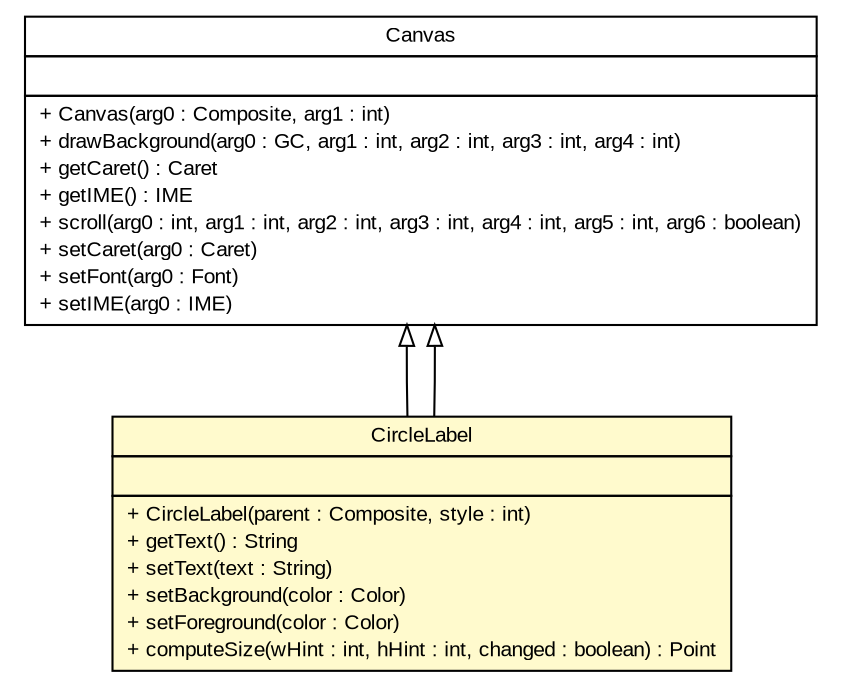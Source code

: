 #!/usr/local/bin/dot
#
# Class diagram 
# Generated by UMLGraph version R5_6-24-gf6e263 (http://www.umlgraph.org/)
#

digraph G {
	edge [fontname="arial",fontsize=10,labelfontname="arial",labelfontsize=10];
	node [fontname="arial",fontsize=10,shape=plaintext];
	nodesep=0.25;
	ranksep=0.5;
	// gov.sandia.cf.parts.widgets.CircleLabel
	c59716 [label=<<table title="gov.sandia.cf.parts.widgets.CircleLabel" border="0" cellborder="1" cellspacing="0" cellpadding="2" port="p" bgcolor="lemonChiffon" href="./CircleLabel.html">
		<tr><td><table border="0" cellspacing="0" cellpadding="1">
<tr><td align="center" balign="center"> CircleLabel </td></tr>
		</table></td></tr>
		<tr><td><table border="0" cellspacing="0" cellpadding="1">
<tr><td align="left" balign="left">  </td></tr>
		</table></td></tr>
		<tr><td><table border="0" cellspacing="0" cellpadding="1">
<tr><td align="left" balign="left"> + CircleLabel(parent : Composite, style : int) </td></tr>
<tr><td align="left" balign="left"> + getText() : String </td></tr>
<tr><td align="left" balign="left"> + setText(text : String) </td></tr>
<tr><td align="left" balign="left"> + setBackground(color : Color) </td></tr>
<tr><td align="left" balign="left"> + setForeground(color : Color) </td></tr>
<tr><td align="left" balign="left"> + computeSize(wHint : int, hHint : int, changed : boolean) : Point </td></tr>
		</table></td></tr>
		</table>>, URL="./CircleLabel.html", fontname="arial", fontcolor="black", fontsize=10.0];
	//gov.sandia.cf.parts.widgets.CircleLabel extends org.eclipse.swt.widgets.Canvas
	c59781:p -> c59716:p [dir=back,arrowtail=empty];
	//gov.sandia.cf.parts.widgets.CircleLabel extends org.eclipse.swt.widgets.Canvas
	c59781:p -> c59716:p [dir=back,arrowtail=empty];
	// org.eclipse.swt.widgets.Canvas
	c59781 [label=<<table title="org.eclipse.swt.widgets.Canvas" border="0" cellborder="1" cellspacing="0" cellpadding="2" port="p" href="http://java.sun.com/j2se/1.4.2/docs/api/org/eclipse/swt/widgets/Canvas.html">
		<tr><td><table border="0" cellspacing="0" cellpadding="1">
<tr><td align="center" balign="center"> Canvas </td></tr>
		</table></td></tr>
		<tr><td><table border="0" cellspacing="0" cellpadding="1">
<tr><td align="left" balign="left">  </td></tr>
		</table></td></tr>
		<tr><td><table border="0" cellspacing="0" cellpadding="1">
<tr><td align="left" balign="left"> + Canvas(arg0 : Composite, arg1 : int) </td></tr>
<tr><td align="left" balign="left"> + drawBackground(arg0 : GC, arg1 : int, arg2 : int, arg3 : int, arg4 : int) </td></tr>
<tr><td align="left" balign="left"> + getCaret() : Caret </td></tr>
<tr><td align="left" balign="left"> + getIME() : IME </td></tr>
<tr><td align="left" balign="left"> + scroll(arg0 : int, arg1 : int, arg2 : int, arg3 : int, arg4 : int, arg5 : int, arg6 : boolean) </td></tr>
<tr><td align="left" balign="left"> + setCaret(arg0 : Caret) </td></tr>
<tr><td align="left" balign="left"> + setFont(arg0 : Font) </td></tr>
<tr><td align="left" balign="left"> + setIME(arg0 : IME) </td></tr>
		</table></td></tr>
		</table>>, URL="http://java.sun.com/j2se/1.4.2/docs/api/org/eclipse/swt/widgets/Canvas.html", fontname="arial", fontcolor="black", fontsize=10.0];
}

